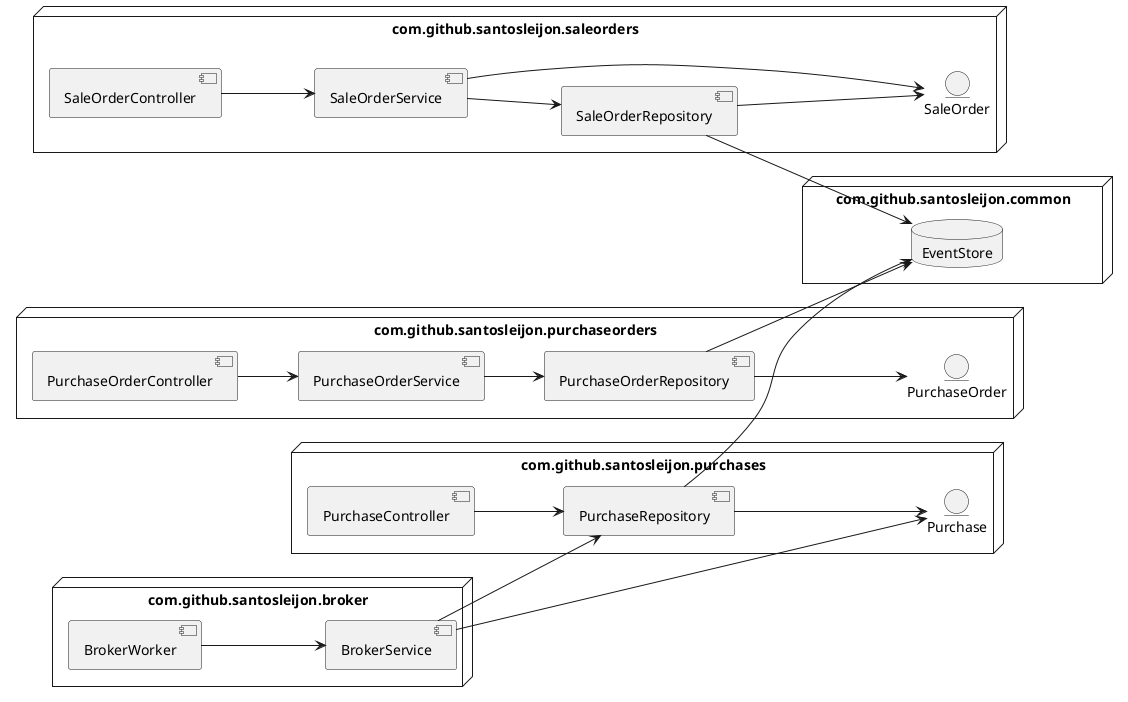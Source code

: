@startuml

left to right direction

node com.github.santosleijon.common {
  database EventStore
}

node com.github.santosleijon.saleorders {
  entity SaleOrder
  component SaleOrderController
  component SaleOrderService
  component SaleOrderRepository

  SaleOrderController --> SaleOrderService
  SaleOrderService --> SaleOrder
  SaleOrderService --> SaleOrderRepository
  SaleOrderRepository --> SaleOrder
  SaleOrderRepository --> EventStore
}

node com.github.santosleijon.purchaseorders {
  entity PurchaseOrder
  component PurchaseOrderController
  component PurchaseOrderService
  component PurchaseOrderRepository

  PurchaseOrderController --> PurchaseOrderService
  PurchaseOrderService --> PurchaseOrderRepository
  PurchaseOrderRepository --> PurchaseOrder
  PurchaseOrderRepository --> EventStore
}

node com.github.santosleijon.purchases {
  entity Purchase
  component PurchaseController
  component PurchaseRepository

  PurchaseController --> PurchaseRepository
  PurchaseRepository --> Purchase
  PurchaseRepository --> EventStore
}

node com.github.santosleijon.broker {
  component BrokerWorker
  component BrokerService

  BrokerWorker --> BrokerService
  BrokerService --> PurchaseRepository
  BrokerService --> Purchase
}

@enduml